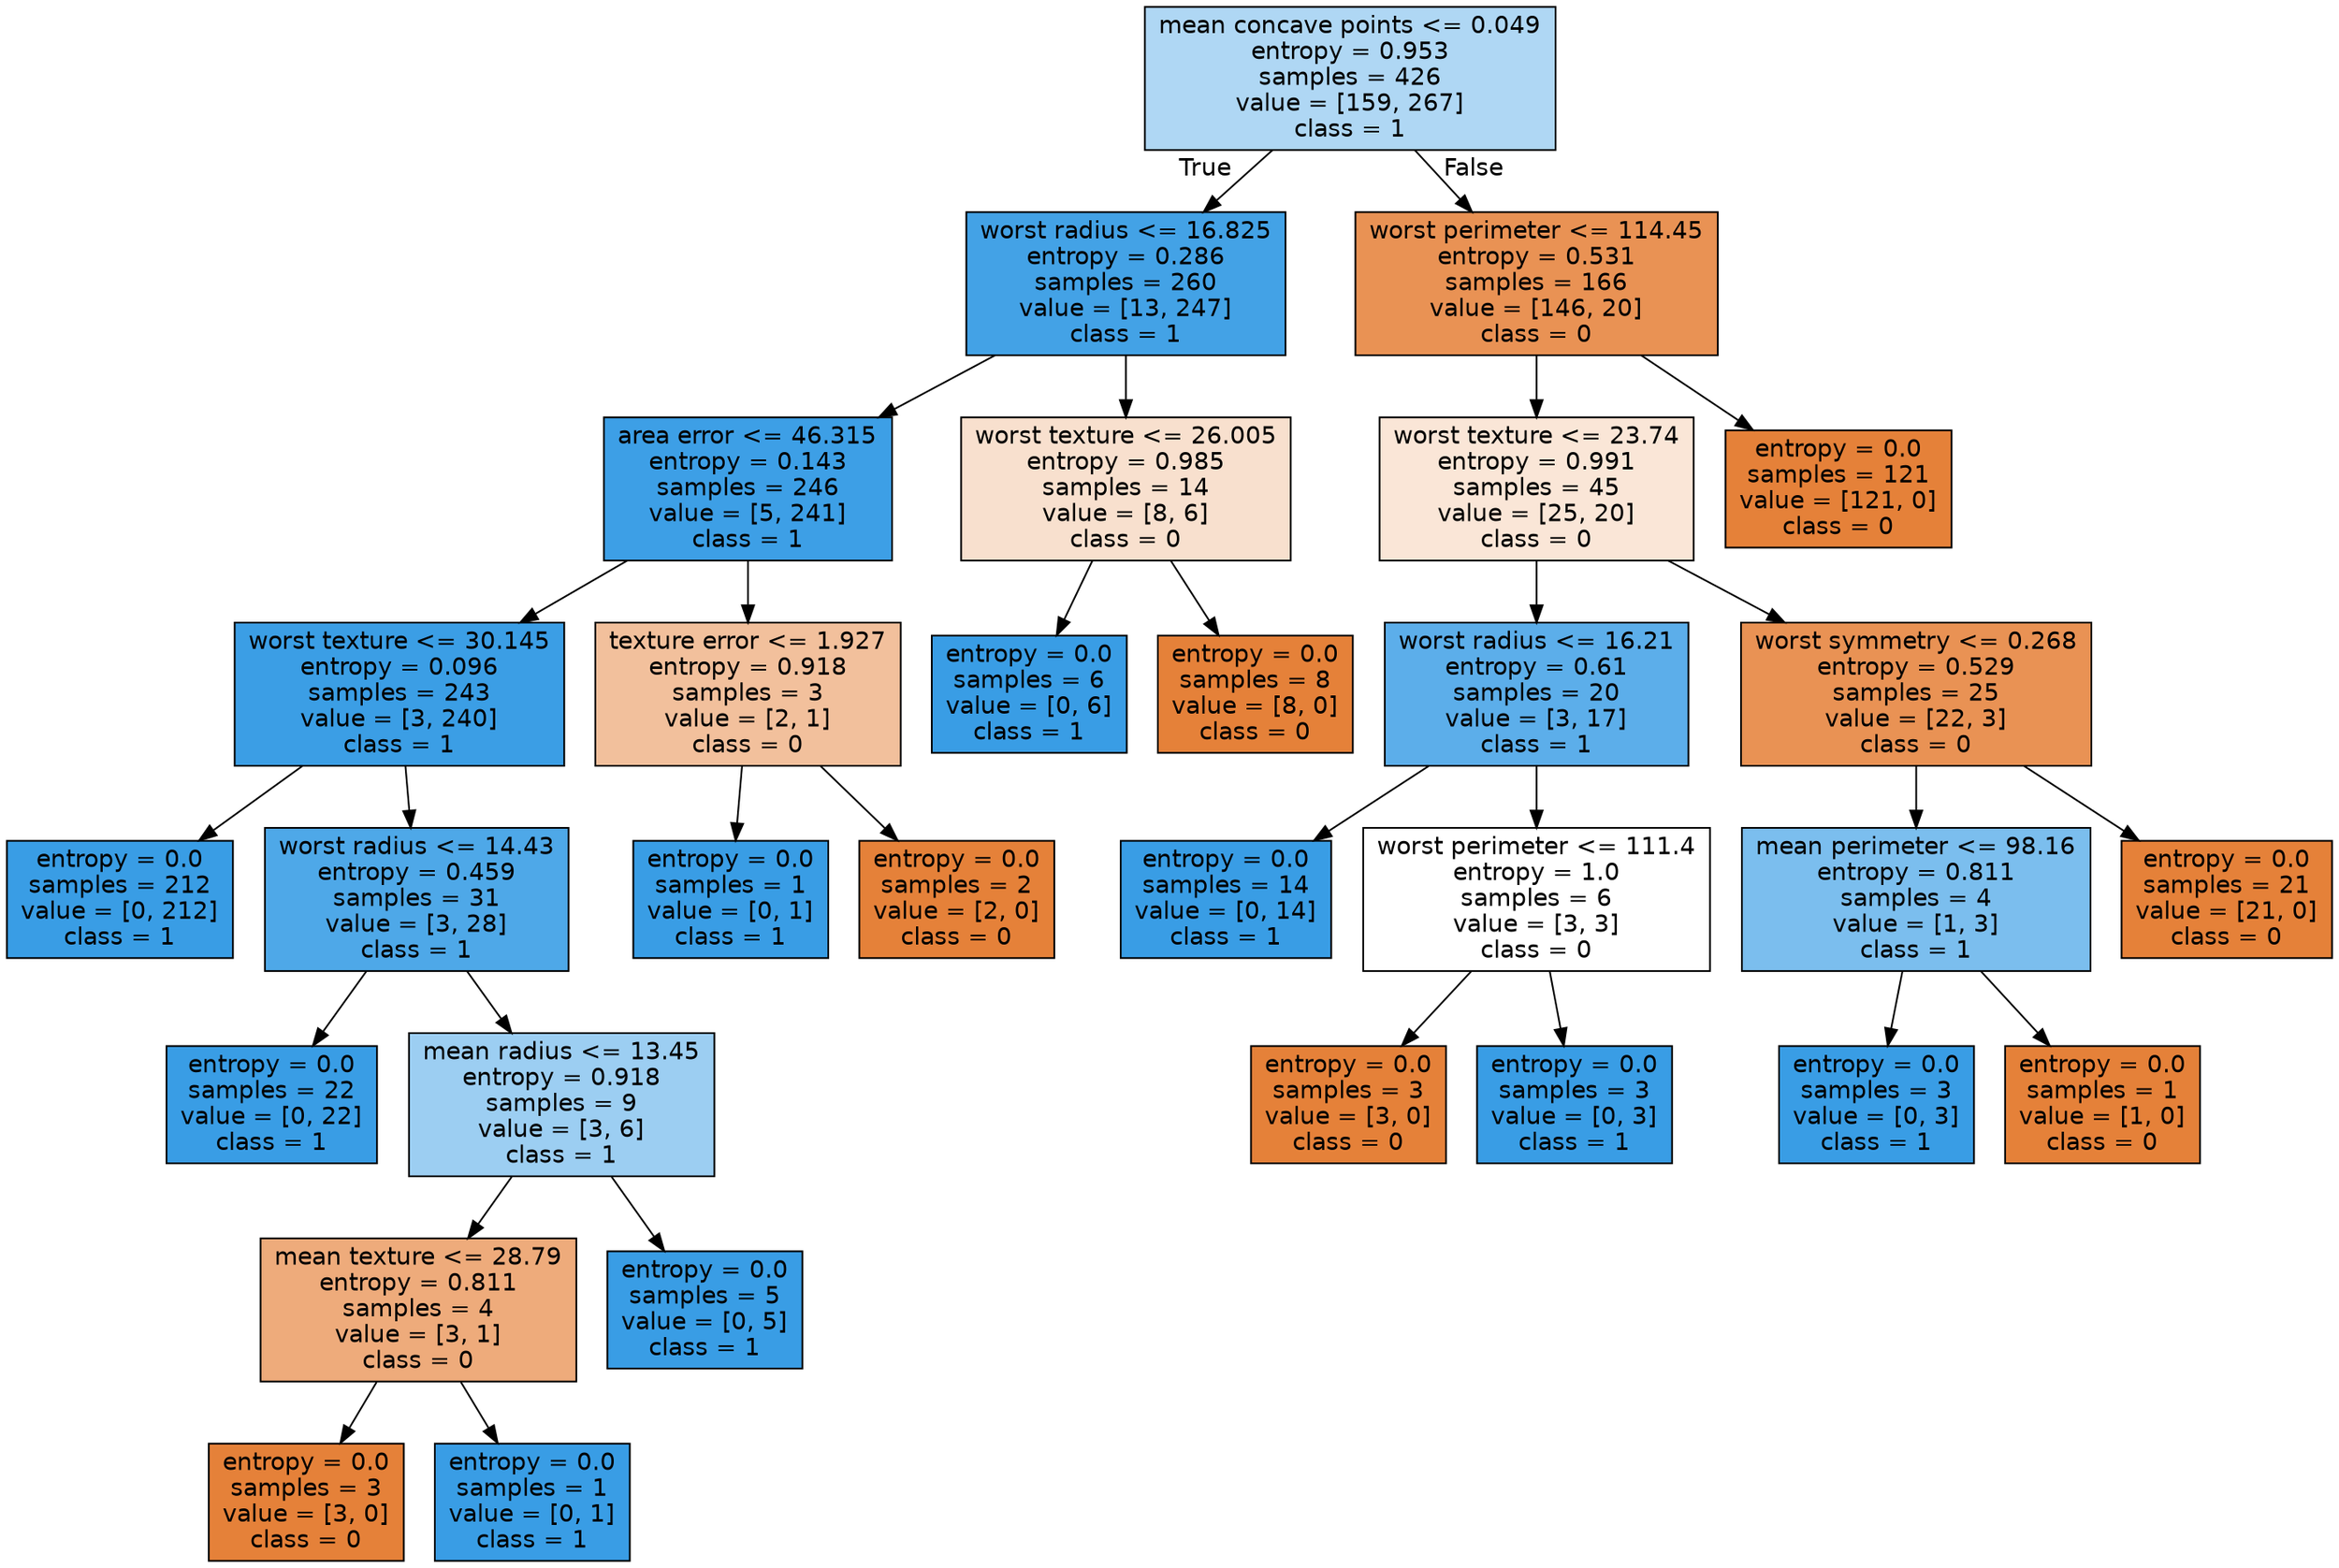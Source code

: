 digraph Tree {
node [shape=box, style="filled", color="black", fontname="helvetica"] ;
edge [fontname="helvetica"] ;
0 [label="mean concave points <= 0.049\nentropy = 0.953\nsamples = 426\nvalue = [159, 267]\nclass = 1", fillcolor="#afd7f4"] ;
1 [label="worst radius <= 16.825\nentropy = 0.286\nsamples = 260\nvalue = [13, 247]\nclass = 1", fillcolor="#43a2e6"] ;
0 -> 1 [labeldistance=2.5, labelangle=45, headlabel="True"] ;
2 [label="area error <= 46.315\nentropy = 0.143\nsamples = 246\nvalue = [5, 241]\nclass = 1", fillcolor="#3d9fe6"] ;
1 -> 2 ;
3 [label="worst texture <= 30.145\nentropy = 0.096\nsamples = 243\nvalue = [3, 240]\nclass = 1", fillcolor="#3b9ee5"] ;
2 -> 3 ;
4 [label="entropy = 0.0\nsamples = 212\nvalue = [0, 212]\nclass = 1", fillcolor="#399de5"] ;
3 -> 4 ;
5 [label="worst radius <= 14.43\nentropy = 0.459\nsamples = 31\nvalue = [3, 28]\nclass = 1", fillcolor="#4ea8e8"] ;
3 -> 5 ;
6 [label="entropy = 0.0\nsamples = 22\nvalue = [0, 22]\nclass = 1", fillcolor="#399de5"] ;
5 -> 6 ;
7 [label="mean radius <= 13.45\nentropy = 0.918\nsamples = 9\nvalue = [3, 6]\nclass = 1", fillcolor="#9ccef2"] ;
5 -> 7 ;
8 [label="mean texture <= 28.79\nentropy = 0.811\nsamples = 4\nvalue = [3, 1]\nclass = 0", fillcolor="#eeab7b"] ;
7 -> 8 ;
9 [label="entropy = 0.0\nsamples = 3\nvalue = [3, 0]\nclass = 0", fillcolor="#e58139"] ;
8 -> 9 ;
10 [label="entropy = 0.0\nsamples = 1\nvalue = [0, 1]\nclass = 1", fillcolor="#399de5"] ;
8 -> 10 ;
11 [label="entropy = 0.0\nsamples = 5\nvalue = [0, 5]\nclass = 1", fillcolor="#399de5"] ;
7 -> 11 ;
12 [label="texture error <= 1.927\nentropy = 0.918\nsamples = 3\nvalue = [2, 1]\nclass = 0", fillcolor="#f2c09c"] ;
2 -> 12 ;
13 [label="entropy = 0.0\nsamples = 1\nvalue = [0, 1]\nclass = 1", fillcolor="#399de5"] ;
12 -> 13 ;
14 [label="entropy = 0.0\nsamples = 2\nvalue = [2, 0]\nclass = 0", fillcolor="#e58139"] ;
12 -> 14 ;
15 [label="worst texture <= 26.005\nentropy = 0.985\nsamples = 14\nvalue = [8, 6]\nclass = 0", fillcolor="#f8e0ce"] ;
1 -> 15 ;
16 [label="entropy = 0.0\nsamples = 6\nvalue = [0, 6]\nclass = 1", fillcolor="#399de5"] ;
15 -> 16 ;
17 [label="entropy = 0.0\nsamples = 8\nvalue = [8, 0]\nclass = 0", fillcolor="#e58139"] ;
15 -> 17 ;
18 [label="worst perimeter <= 114.45\nentropy = 0.531\nsamples = 166\nvalue = [146, 20]\nclass = 0", fillcolor="#e99254"] ;
0 -> 18 [labeldistance=2.5, labelangle=-45, headlabel="False"] ;
19 [label="worst texture <= 23.74\nentropy = 0.991\nsamples = 45\nvalue = [25, 20]\nclass = 0", fillcolor="#fae6d7"] ;
18 -> 19 ;
20 [label="worst radius <= 16.21\nentropy = 0.61\nsamples = 20\nvalue = [3, 17]\nclass = 1", fillcolor="#5caeea"] ;
19 -> 20 ;
21 [label="entropy = 0.0\nsamples = 14\nvalue = [0, 14]\nclass = 1", fillcolor="#399de5"] ;
20 -> 21 ;
22 [label="worst perimeter <= 111.4\nentropy = 1.0\nsamples = 6\nvalue = [3, 3]\nclass = 0", fillcolor="#ffffff"] ;
20 -> 22 ;
23 [label="entropy = 0.0\nsamples = 3\nvalue = [3, 0]\nclass = 0", fillcolor="#e58139"] ;
22 -> 23 ;
24 [label="entropy = 0.0\nsamples = 3\nvalue = [0, 3]\nclass = 1", fillcolor="#399de5"] ;
22 -> 24 ;
25 [label="worst symmetry <= 0.268\nentropy = 0.529\nsamples = 25\nvalue = [22, 3]\nclass = 0", fillcolor="#e99254"] ;
19 -> 25 ;
26 [label="mean perimeter <= 98.16\nentropy = 0.811\nsamples = 4\nvalue = [1, 3]\nclass = 1", fillcolor="#7bbeee"] ;
25 -> 26 ;
27 [label="entropy = 0.0\nsamples = 3\nvalue = [0, 3]\nclass = 1", fillcolor="#399de5"] ;
26 -> 27 ;
28 [label="entropy = 0.0\nsamples = 1\nvalue = [1, 0]\nclass = 0", fillcolor="#e58139"] ;
26 -> 28 ;
29 [label="entropy = 0.0\nsamples = 21\nvalue = [21, 0]\nclass = 0", fillcolor="#e58139"] ;
25 -> 29 ;
30 [label="entropy = 0.0\nsamples = 121\nvalue = [121, 0]\nclass = 0", fillcolor="#e58139"] ;
18 -> 30 ;
}